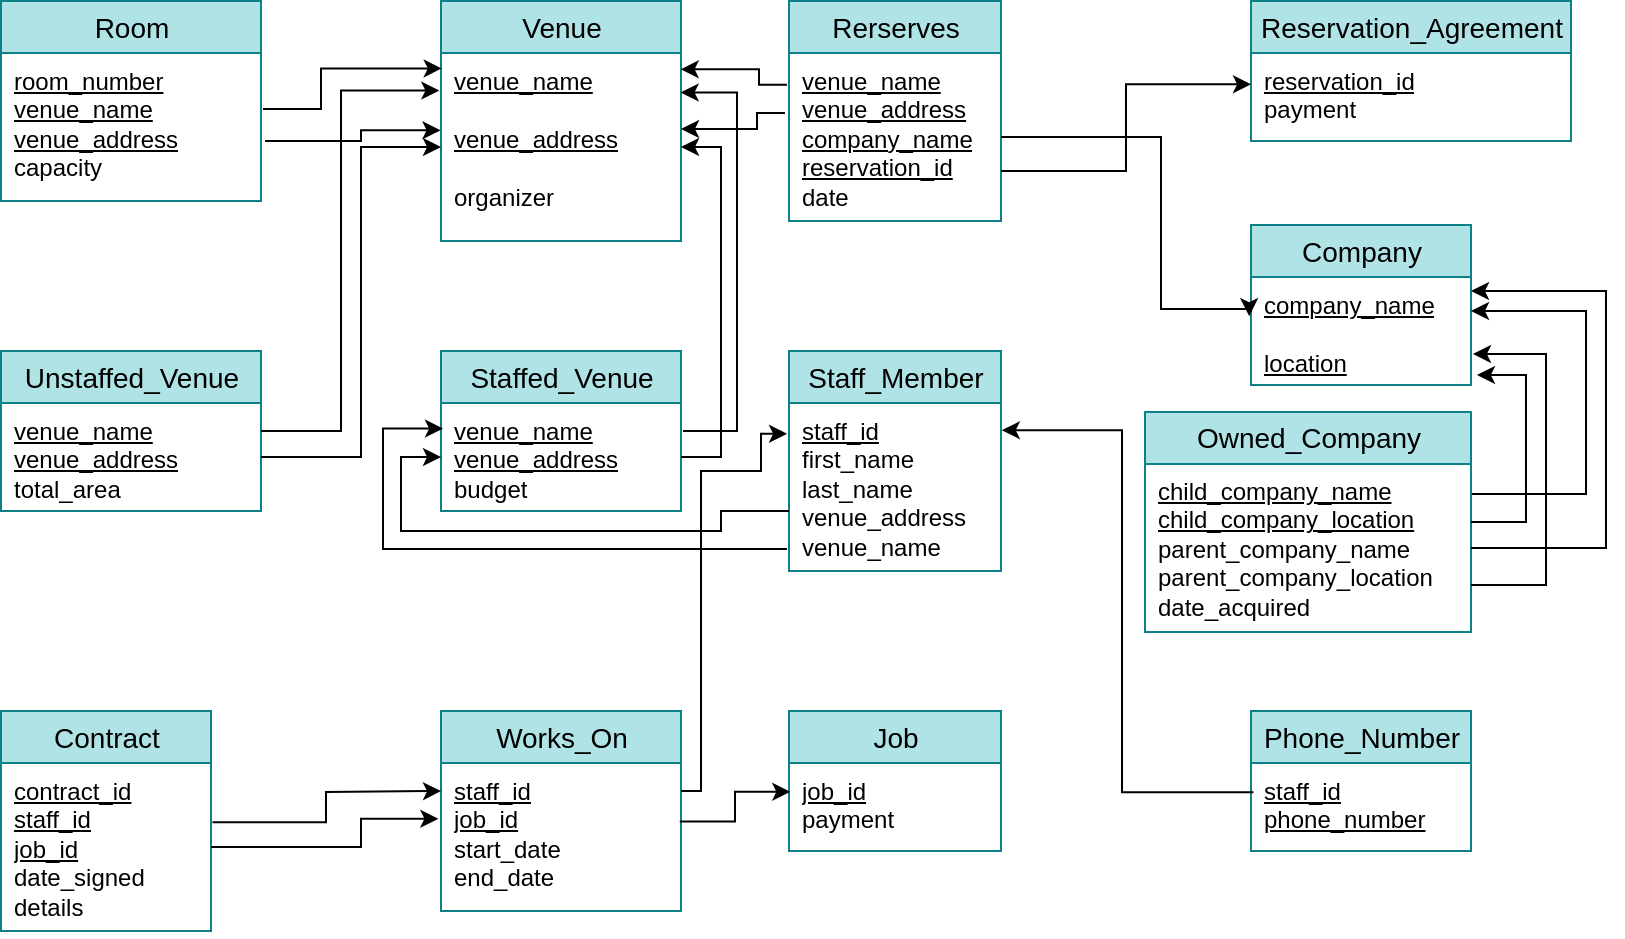 <mxfile version="12.0.0" type="device" pages="1"><diagram id="aUPY0RWBYy-JAvUy4HVW" name="Page-1"><mxGraphModel dx="1408" dy="736" grid="1" gridSize="10" guides="1" tooltips="1" connect="1" arrows="1" fold="1" page="1" pageScale="1" pageWidth="827" pageHeight="1169" math="0" shadow="0"><root><mxCell id="0"/><mxCell id="1" parent="0"/><mxCell id="3IBJwJVuX106J08DU2sE-1" value="Room" style="swimlane;fontStyle=0;childLayout=stackLayout;horizontal=1;startSize=26;fillColor=#b0e3e6;horizontalStack=0;resizeParent=1;resizeParentMax=0;resizeLast=0;collapsible=1;marginBottom=0;swimlaneFillColor=#ffffff;align=center;fontSize=14;strokeColor=#0e8088;whiteSpace=wrap;" parent="1" vertex="1"><mxGeometry x="17.5" y="83.5" width="130" height="100" as="geometry"/></mxCell><mxCell id="3IBJwJVuX106J08DU2sE-2" value="&lt;u&gt;room_number&lt;br&gt;venue_name&lt;/u&gt;&lt;br&gt;&lt;u&gt;venue_address&lt;/u&gt;&lt;br&gt;capacity" style="text;strokeColor=none;fillColor=none;spacingLeft=4;spacingRight=4;overflow=hidden;rotatable=0;points=[[0,0.5],[1,0.5]];portConstraint=eastwest;fontSize=12;html=1;" parent="3IBJwJVuX106J08DU2sE-1" vertex="1"><mxGeometry y="26" width="130" height="74" as="geometry"/></mxCell><mxCell id="3IBJwJVuX106J08DU2sE-5" value="Venue" style="swimlane;fontStyle=0;childLayout=stackLayout;horizontal=1;startSize=26;fillColor=#b0e3e6;horizontalStack=0;resizeParent=1;resizeParentMax=0;resizeLast=0;collapsible=1;marginBottom=0;swimlaneFillColor=#ffffff;align=center;fontSize=14;strokeColor=#0e8088;whiteSpace=wrap;" parent="1" vertex="1"><mxGeometry x="237.5" y="83.5" width="120" height="120" as="geometry"/></mxCell><mxCell id="3IBJwJVuX106J08DU2sE-6" value="&lt;u&gt;venue_name&lt;br&gt;&lt;/u&gt;&lt;br&gt;&lt;u&gt;venue_address&lt;/u&gt;&lt;br&gt;&lt;br&gt;organizer" style="text;strokeColor=none;fillColor=none;spacingLeft=4;spacingRight=4;overflow=hidden;rotatable=0;points=[[0,0.5],[1,0.5]];portConstraint=eastwest;fontSize=12;html=1;" parent="3IBJwJVuX106J08DU2sE-5" vertex="1"><mxGeometry y="26" width="120" height="94" as="geometry"/></mxCell><mxCell id="3IBJwJVuX106J08DU2sE-7" value="Rerserves" style="swimlane;fontStyle=0;childLayout=stackLayout;horizontal=1;startSize=26;fillColor=#b0e3e6;horizontalStack=0;resizeParent=1;resizeParentMax=0;resizeLast=0;collapsible=1;marginBottom=0;swimlaneFillColor=#ffffff;align=center;fontSize=14;strokeColor=#0e8088;whiteSpace=wrap;" parent="1" vertex="1"><mxGeometry x="411.5" y="83.5" width="106" height="110" as="geometry"/></mxCell><mxCell id="3IBJwJVuX106J08DU2sE-8" value="&lt;u&gt;venue_name&lt;/u&gt;&lt;br&gt;&lt;u&gt;venue_address&lt;/u&gt;&lt;br&gt;&lt;u&gt;company_name&lt;/u&gt;&lt;br&gt;&lt;u&gt;reservation_id&lt;/u&gt;&lt;br&gt;date" style="text;strokeColor=none;fillColor=none;spacingLeft=4;spacingRight=4;overflow=hidden;rotatable=0;points=[[0,0.5],[1,0.5]];portConstraint=eastwest;fontSize=12;html=1;" parent="3IBJwJVuX106J08DU2sE-7" vertex="1"><mxGeometry y="26" width="106" height="84" as="geometry"/></mxCell><mxCell id="3IBJwJVuX106J08DU2sE-9" value="Reservation_Agreement" style="swimlane;fontStyle=0;childLayout=stackLayout;horizontal=1;startSize=26;fillColor=#b0e3e6;horizontalStack=0;resizeParent=1;resizeParentMax=0;resizeLast=0;collapsible=1;marginBottom=0;swimlaneFillColor=#ffffff;align=center;fontSize=14;strokeColor=#0e8088;whiteSpace=wrap;" parent="1" vertex="1"><mxGeometry x="642.5" y="83.5" width="160" height="70" as="geometry"/></mxCell><mxCell id="3IBJwJVuX106J08DU2sE-10" value="&lt;u&gt;reservation_id&lt;/u&gt;&lt;br&gt;payment" style="text;strokeColor=none;fillColor=none;spacingLeft=4;spacingRight=4;overflow=hidden;rotatable=0;points=[[0,0.5],[1,0.5]];portConstraint=eastwest;fontSize=12;html=1;" parent="3IBJwJVuX106J08DU2sE-9" vertex="1"><mxGeometry y="26" width="160" height="44" as="geometry"/></mxCell><mxCell id="3IBJwJVuX106J08DU2sE-11" value="Company" style="swimlane;fontStyle=0;childLayout=stackLayout;horizontal=1;startSize=26;fillColor=#b0e3e6;horizontalStack=0;resizeParent=1;resizeParentMax=0;resizeLast=0;collapsible=1;marginBottom=0;swimlaneFillColor=#ffffff;align=center;fontSize=14;strokeColor=#0e8088;whiteSpace=wrap;" parent="1" vertex="1"><mxGeometry x="642.5" y="195.5" width="110" height="80" as="geometry"/></mxCell><mxCell id="3IBJwJVuX106J08DU2sE-12" value="&lt;u&gt;company_name&lt;/u&gt;&lt;br&gt;&lt;u&gt;&lt;br&gt;location&lt;/u&gt;" style="text;strokeColor=none;fillColor=none;spacingLeft=4;spacingRight=4;overflow=hidden;rotatable=0;points=[[0,0.5],[1,0.5]];portConstraint=eastwest;fontSize=12;html=1;" parent="3IBJwJVuX106J08DU2sE-11" vertex="1"><mxGeometry y="26" width="110" height="54" as="geometry"/></mxCell><mxCell id="3IBJwJVuX106J08DU2sE-13" value="Owned_Company" style="swimlane;fontStyle=0;childLayout=stackLayout;horizontal=1;startSize=26;fillColor=#b0e3e6;horizontalStack=0;resizeParent=1;resizeParentMax=0;resizeLast=0;collapsible=1;marginBottom=0;swimlaneFillColor=#ffffff;align=center;fontSize=14;strokeColor=#0e8088;whiteSpace=wrap;" parent="1" vertex="1"><mxGeometry x="589.5" y="289" width="163" height="110" as="geometry"/></mxCell><mxCell id="3IBJwJVuX106J08DU2sE-14" value="&lt;u&gt;child_company_name&lt;/u&gt;&lt;br&gt;&lt;u&gt;child_company_location&lt;/u&gt;&lt;br&gt;parent_company_name&lt;br&gt;parent_company_location&lt;br&gt;date_acquired" style="text;strokeColor=none;fillColor=none;spacingLeft=4;spacingRight=4;overflow=hidden;rotatable=0;points=[[0,0.5],[1,0.5]];portConstraint=eastwest;fontSize=12;html=1;" parent="3IBJwJVuX106J08DU2sE-13" vertex="1"><mxGeometry y="26" width="163" height="84" as="geometry"/></mxCell><mxCell id="3IBJwJVuX106J08DU2sE-15" value="Unstaffed_Venue" style="swimlane;fontStyle=0;childLayout=stackLayout;horizontal=1;startSize=26;fillColor=#b0e3e6;horizontalStack=0;resizeParent=1;resizeParentMax=0;resizeLast=0;collapsible=1;marginBottom=0;swimlaneFillColor=#ffffff;align=center;fontSize=14;strokeColor=#0e8088;whiteSpace=wrap;" parent="1" vertex="1"><mxGeometry x="17.5" y="258.5" width="130" height="80" as="geometry"/></mxCell><mxCell id="3IBJwJVuX106J08DU2sE-16" value="&lt;u&gt;venue_name&lt;/u&gt;&lt;br&gt;&lt;u&gt;venue_address&lt;/u&gt;&lt;br&gt;total_area" style="text;strokeColor=none;fillColor=none;spacingLeft=4;spacingRight=4;overflow=hidden;rotatable=0;points=[[0,0.5],[1,0.5]];portConstraint=eastwest;fontSize=12;html=1;" parent="3IBJwJVuX106J08DU2sE-15" vertex="1"><mxGeometry y="26" width="130" height="54" as="geometry"/></mxCell><mxCell id="3IBJwJVuX106J08DU2sE-17" value="Staffed_Venue" style="swimlane;fontStyle=0;childLayout=stackLayout;horizontal=1;startSize=26;fillColor=#b0e3e6;horizontalStack=0;resizeParent=1;resizeParentMax=0;resizeLast=0;collapsible=1;marginBottom=0;swimlaneFillColor=#ffffff;align=center;fontSize=14;strokeColor=#0e8088;whiteSpace=wrap;" parent="1" vertex="1"><mxGeometry x="237.5" y="258.5" width="120" height="80" as="geometry"/></mxCell><mxCell id="3IBJwJVuX106J08DU2sE-18" value="&lt;u&gt;venue_name&lt;/u&gt;&lt;br&gt;&lt;u&gt;venue_address&lt;/u&gt;&lt;br&gt;budget" style="text;strokeColor=none;fillColor=none;spacingLeft=4;spacingRight=4;overflow=hidden;rotatable=0;points=[[0,0.5],[1,0.5]];portConstraint=eastwest;fontSize=12;html=1;" parent="3IBJwJVuX106J08DU2sE-17" vertex="1"><mxGeometry y="26" width="120" height="54" as="geometry"/></mxCell><mxCell id="3IBJwJVuX106J08DU2sE-19" value="Staff_Member" style="swimlane;fontStyle=0;childLayout=stackLayout;horizontal=1;startSize=26;fillColor=#b0e3e6;horizontalStack=0;resizeParent=1;resizeParentMax=0;resizeLast=0;collapsible=1;marginBottom=0;swimlaneFillColor=#ffffff;align=center;fontSize=14;strokeColor=#0e8088;whiteSpace=wrap;" parent="1" vertex="1"><mxGeometry x="411.5" y="258.5" width="106" height="110" as="geometry"/></mxCell><mxCell id="3IBJwJVuX106J08DU2sE-20" value="&lt;u&gt;staff_id&lt;/u&gt;&lt;br&gt;first_name&lt;br&gt;last_name&lt;br&gt;venue_address&lt;br&gt;venue_name&lt;br&gt;" style="text;strokeColor=none;fillColor=none;spacingLeft=4;spacingRight=4;overflow=hidden;rotatable=0;points=[[0,0.5],[1,0.5]];portConstraint=eastwest;fontSize=12;html=1;" parent="3IBJwJVuX106J08DU2sE-19" vertex="1"><mxGeometry y="26" width="106" height="84" as="geometry"/></mxCell><mxCell id="3IBJwJVuX106J08DU2sE-21" value="Phone_Number" style="swimlane;fontStyle=0;childLayout=stackLayout;horizontal=1;startSize=26;fillColor=#b0e3e6;horizontalStack=0;resizeParent=1;resizeParentMax=0;resizeLast=0;collapsible=1;marginBottom=0;swimlaneFillColor=#ffffff;align=center;fontSize=14;strokeColor=#0e8088;whiteSpace=wrap;" parent="1" vertex="1"><mxGeometry x="642.5" y="438.5" width="110" height="70" as="geometry"/></mxCell><mxCell id="3IBJwJVuX106J08DU2sE-22" value="&lt;u&gt;staff_id&lt;br&gt;phone_number&lt;br&gt;&lt;/u&gt;" style="text;strokeColor=none;fillColor=none;spacingLeft=4;spacingRight=4;overflow=hidden;rotatable=0;points=[[0,0.5],[1,0.5]];portConstraint=eastwest;fontSize=12;html=1;" parent="3IBJwJVuX106J08DU2sE-21" vertex="1"><mxGeometry y="26" width="110" height="44" as="geometry"/></mxCell><mxCell id="3IBJwJVuX106J08DU2sE-23" value="Job" style="swimlane;fontStyle=0;childLayout=stackLayout;horizontal=1;startSize=26;fillColor=#b0e3e6;horizontalStack=0;resizeParent=1;resizeParentMax=0;resizeLast=0;collapsible=1;marginBottom=0;swimlaneFillColor=#ffffff;align=center;fontSize=14;strokeColor=#0e8088;whiteSpace=wrap;" parent="1" vertex="1"><mxGeometry x="411.5" y="438.5" width="106" height="70" as="geometry"/></mxCell><mxCell id="3IBJwJVuX106J08DU2sE-24" value="&lt;u&gt;job_id&lt;/u&gt;&lt;br&gt;payment" style="text;strokeColor=none;fillColor=none;spacingLeft=4;spacingRight=4;overflow=hidden;rotatable=0;points=[[0,0.5],[1,0.5]];portConstraint=eastwest;fontSize=12;html=1;" parent="3IBJwJVuX106J08DU2sE-23" vertex="1"><mxGeometry y="26" width="106" height="44" as="geometry"/></mxCell><mxCell id="3IBJwJVuX106J08DU2sE-25" value="Contract" style="swimlane;fontStyle=0;childLayout=stackLayout;horizontal=1;startSize=26;fillColor=#b0e3e6;horizontalStack=0;resizeParent=1;resizeParentMax=0;resizeLast=0;collapsible=1;marginBottom=0;swimlaneFillColor=#ffffff;align=center;fontSize=14;strokeColor=#0e8088;whiteSpace=wrap;" parent="1" vertex="1"><mxGeometry x="17.5" y="438.5" width="105" height="110" as="geometry"/></mxCell><mxCell id="3IBJwJVuX106J08DU2sE-26" value="&lt;u&gt;contract_id&lt;/u&gt;&lt;br&gt;&lt;u&gt;staff_id&lt;/u&gt;&lt;br&gt;&lt;u&gt;job_id&lt;/u&gt;&lt;br&gt;date_signed&lt;br&gt;details" style="text;strokeColor=none;fillColor=none;spacingLeft=4;spacingRight=4;overflow=hidden;rotatable=0;points=[[0,0.5],[1,0.5]];portConstraint=eastwest;fontSize=12;html=1;" parent="3IBJwJVuX106J08DU2sE-25" vertex="1"><mxGeometry y="26" width="105" height="84" as="geometry"/></mxCell><mxCell id="3IBJwJVuX106J08DU2sE-27" value="Works_On" style="swimlane;fontStyle=0;childLayout=stackLayout;horizontal=1;startSize=26;fillColor=#b0e3e6;horizontalStack=0;resizeParent=1;resizeParentMax=0;resizeLast=0;collapsible=1;marginBottom=0;swimlaneFillColor=#ffffff;align=center;fontSize=14;strokeColor=#0e8088;whiteSpace=wrap;" parent="1" vertex="1"><mxGeometry x="237.5" y="438.5" width="120" height="100" as="geometry"/></mxCell><mxCell id="3IBJwJVuX106J08DU2sE-28" value="&lt;u&gt;staff_id&lt;/u&gt;&lt;br&gt;&lt;u&gt;job_id&lt;/u&gt;&lt;br&gt;start_date&lt;br&gt;end_date" style="text;strokeColor=none;fillColor=none;spacingLeft=4;spacingRight=4;overflow=hidden;rotatable=0;points=[[0,0.5],[1,0.5]];portConstraint=eastwest;fontSize=12;html=1;" parent="3IBJwJVuX106J08DU2sE-27" vertex="1"><mxGeometry y="26" width="120" height="74" as="geometry"/></mxCell><mxCell id="3IBJwJVuX106J08DU2sE-29" style="edgeStyle=elbowEdgeStyle;rounded=0;orthogonalLoop=1;jettySize=auto;html=1;entryX=0.003;entryY=0.082;entryDx=0;entryDy=0;entryPerimeter=0;" parent="1" target="3IBJwJVuX106J08DU2sE-6" edge="1"><mxGeometry relative="1" as="geometry"><mxPoint x="148.5" y="137.5" as="sourcePoint"/><Array as="points"><mxPoint x="177.5" y="128.5"/></Array></mxGeometry></mxCell><mxCell id="3IBJwJVuX106J08DU2sE-30" style="edgeStyle=elbowEdgeStyle;rounded=0;orthogonalLoop=1;jettySize=auto;html=1;entryX=-0.002;entryY=0.411;entryDx=0;entryDy=0;entryPerimeter=0;" parent="1" target="3IBJwJVuX106J08DU2sE-6" edge="1"><mxGeometry relative="1" as="geometry"><mxPoint x="149.5" y="153.5" as="sourcePoint"/><mxPoint x="207.429" y="140.5" as="targetPoint"/><Array as="points"><mxPoint x="197.5" y="153.5"/></Array></mxGeometry></mxCell><mxCell id="3IBJwJVuX106J08DU2sE-31" style="edgeStyle=elbowEdgeStyle;rounded=0;orthogonalLoop=1;jettySize=auto;html=1;exitX=0;exitY=0.5;exitDx=0;exitDy=0;entryX=1.005;entryY=0.088;entryDx=0;entryDy=0;entryPerimeter=0;" parent="1" edge="1"><mxGeometry relative="1" as="geometry"><mxPoint x="410.5" y="125.357" as="sourcePoint"/><mxPoint x="357.357" y="117.643" as="targetPoint"/><Array as="points"><mxPoint x="396.5" y="125.5"/></Array></mxGeometry></mxCell><mxCell id="3IBJwJVuX106J08DU2sE-32" style="edgeStyle=elbowEdgeStyle;rounded=0;orthogonalLoop=1;jettySize=auto;html=1;" parent="1" edge="1"><mxGeometry relative="1" as="geometry"><mxPoint x="409.5" y="139.5" as="sourcePoint"/><mxPoint x="357.5" y="147.5" as="targetPoint"/><Array as="points"><mxPoint x="395.5" y="139.5"/></Array></mxGeometry></mxCell><mxCell id="3IBJwJVuX106J08DU2sE-33" style="edgeStyle=elbowEdgeStyle;rounded=0;orthogonalLoop=1;jettySize=auto;html=1;startArrow=classic;startFill=1;endArrow=none;endFill=0;exitX=0;exitY=0.356;exitDx=0;exitDy=0;exitPerimeter=0;" parent="1" source="3IBJwJVuX106J08DU2sE-10" edge="1"><mxGeometry relative="1" as="geometry"><mxPoint x="635.5" y="125.5" as="sourcePoint"/><mxPoint x="517.5" y="168.5" as="targetPoint"/></mxGeometry></mxCell><mxCell id="3IBJwJVuX106J08DU2sE-37" style="edgeStyle=orthogonalEdgeStyle;rounded=0;orthogonalLoop=1;jettySize=auto;html=1;startArrow=none;startFill=0;endArrow=classic;endFill=1;" parent="1" edge="1"><mxGeometry relative="1" as="geometry"><mxPoint x="752.5" y="238.5" as="targetPoint"/><Array as="points"><mxPoint x="810" y="330"/><mxPoint x="810" y="239"/></Array><mxPoint x="753" y="330" as="sourcePoint"/></mxGeometry></mxCell><mxCell id="3IBJwJVuX106J08DU2sE-40" style="edgeStyle=orthogonalEdgeStyle;rounded=0;orthogonalLoop=1;jettySize=auto;html=1;entryX=0;entryY=0.5;entryDx=0;entryDy=0;startArrow=none;startFill=0;endArrow=classic;endFill=1;" parent="1" source="3IBJwJVuX106J08DU2sE-16" target="3IBJwJVuX106J08DU2sE-6" edge="1"><mxGeometry relative="1" as="geometry"><Array as="points"><mxPoint x="197.5" y="311.5"/><mxPoint x="197.5" y="156.5"/></Array></mxGeometry></mxCell><mxCell id="3IBJwJVuX106J08DU2sE-41" style="edgeStyle=orthogonalEdgeStyle;rounded=0;orthogonalLoop=1;jettySize=auto;html=1;entryX=-0.007;entryY=0.2;entryDx=0;entryDy=0;entryPerimeter=0;startArrow=none;startFill=0;endArrow=classic;endFill=1;" parent="1" target="3IBJwJVuX106J08DU2sE-6" edge="1"><mxGeometry relative="1" as="geometry"><mxPoint x="147.5" y="298.5" as="sourcePoint"/><Array as="points"><mxPoint x="147.5" y="298.5"/><mxPoint x="187.5" y="298.5"/><mxPoint x="187.5" y="128.5"/></Array></mxGeometry></mxCell><mxCell id="3IBJwJVuX106J08DU2sE-44" style="edgeStyle=orthogonalEdgeStyle;rounded=0;orthogonalLoop=1;jettySize=auto;html=1;startArrow=none;startFill=0;endArrow=classic;endFill=1;entryX=1.016;entryY=0.21;entryDx=0;entryDy=0;entryPerimeter=0;" parent="1" edge="1"><mxGeometry relative="1" as="geometry"><mxPoint x="358.5" y="298.5" as="sourcePoint"/><mxPoint x="357.337" y="129.198" as="targetPoint"/><Array as="points"><mxPoint x="385.5" y="298.5"/><mxPoint x="385.5" y="129.5"/></Array></mxGeometry></mxCell><mxCell id="3IBJwJVuX106J08DU2sE-45" style="edgeStyle=orthogonalEdgeStyle;rounded=0;orthogonalLoop=1;jettySize=auto;html=1;exitX=1;exitY=0.5;exitDx=0;exitDy=0;entryX=1;entryY=0.5;entryDx=0;entryDy=0;startArrow=none;startFill=0;endArrow=classic;endFill=1;" parent="1" source="3IBJwJVuX106J08DU2sE-18" target="3IBJwJVuX106J08DU2sE-6" edge="1"><mxGeometry relative="1" as="geometry"/></mxCell><mxCell id="3IBJwJVuX106J08DU2sE-46" style="edgeStyle=orthogonalEdgeStyle;rounded=0;orthogonalLoop=1;jettySize=auto;html=1;entryX=0;entryY=0.259;entryDx=0;entryDy=0;entryPerimeter=0;startArrow=none;startFill=0;endArrow=classic;endFill=1;" parent="1" edge="1"><mxGeometry relative="1" as="geometry"><mxPoint x="410.5" y="357.5" as="sourcePoint"/><mxPoint x="238.5" y="297.3" as="targetPoint"/><Array as="points"><mxPoint x="208.5" y="357.5"/><mxPoint x="208.5" y="297.5"/></Array></mxGeometry></mxCell><mxCell id="3IBJwJVuX106J08DU2sE-47" style="edgeStyle=orthogonalEdgeStyle;rounded=0;orthogonalLoop=1;jettySize=auto;html=1;entryX=0;entryY=0.5;entryDx=0;entryDy=0;startArrow=none;startFill=0;endArrow=classic;endFill=1;" parent="1" target="3IBJwJVuX106J08DU2sE-18" edge="1"><mxGeometry relative="1" as="geometry"><mxPoint x="411.5" y="338.5" as="sourcePoint"/><Array as="points"><mxPoint x="411.5" y="338.5"/><mxPoint x="377.5" y="338.5"/><mxPoint x="377.5" y="348.5"/><mxPoint x="217.5" y="348.5"/><mxPoint x="217.5" y="311.5"/></Array></mxGeometry></mxCell><mxCell id="3IBJwJVuX106J08DU2sE-53" style="edgeStyle=orthogonalEdgeStyle;rounded=0;orthogonalLoop=1;jettySize=auto;html=1;exitX=0.006;exitY=0.327;exitDx=0;exitDy=0;entryX=0.995;entryY=0.395;entryDx=0;entryDy=0;entryPerimeter=0;startArrow=classic;startFill=1;endArrow=none;endFill=0;exitPerimeter=0;" parent="1" source="3IBJwJVuX106J08DU2sE-24" target="3IBJwJVuX106J08DU2sE-28" edge="1"><mxGeometry relative="1" as="geometry"/></mxCell><mxCell id="3IBJwJVuX106J08DU2sE-54" style="edgeStyle=orthogonalEdgeStyle;rounded=0;orthogonalLoop=1;jettySize=auto;html=1;exitX=1.007;exitY=0.352;exitDx=0;exitDy=0;startArrow=none;startFill=0;endArrow=classic;endFill=1;exitPerimeter=0;" parent="1" source="3IBJwJVuX106J08DU2sE-26" edge="1"><mxGeometry relative="1" as="geometry"><mxPoint x="237.5" y="478.5" as="targetPoint"/></mxGeometry></mxCell><mxCell id="3IBJwJVuX106J08DU2sE-57" style="edgeStyle=orthogonalEdgeStyle;rounded=0;orthogonalLoop=1;jettySize=auto;html=1;exitX=1;exitY=0.5;exitDx=0;exitDy=0;entryX=-0.011;entryY=0.377;entryDx=0;entryDy=0;entryPerimeter=0;startArrow=none;startFill=0;endArrow=classic;endFill=1;" parent="1" source="3IBJwJVuX106J08DU2sE-26" target="3IBJwJVuX106J08DU2sE-28" edge="1"><mxGeometry relative="1" as="geometry"><Array as="points"><mxPoint x="197.5" y="506.5"/><mxPoint x="197.5" y="492.5"/></Array></mxGeometry></mxCell><mxCell id="3IBJwJVuX106J08DU2sE-58" style="edgeStyle=orthogonalEdgeStyle;rounded=0;orthogonalLoop=1;jettySize=auto;html=1;entryX=-0.009;entryY=0.183;entryDx=0;entryDy=0;entryPerimeter=0;startArrow=none;startFill=0;endArrow=classic;endFill=1;" parent="1" target="3IBJwJVuX106J08DU2sE-20" edge="1"><mxGeometry relative="1" as="geometry"><mxPoint x="357.5" y="478.5" as="sourcePoint"/><Array as="points"><mxPoint x="367.5" y="478.5"/><mxPoint x="367.5" y="318.5"/><mxPoint x="397.5" y="318.5"/><mxPoint x="397.5" y="299.5"/></Array></mxGeometry></mxCell><mxCell id="EkRlXeXNoYfxgrqtbbuL-1" style="edgeStyle=orthogonalEdgeStyle;rounded=0;orthogonalLoop=1;jettySize=auto;html=1;entryX=1.004;entryY=0.162;entryDx=0;entryDy=0;entryPerimeter=0;exitX=0.011;exitY=0.331;exitDx=0;exitDy=0;exitPerimeter=0;" parent="1" source="3IBJwJVuX106J08DU2sE-22" target="3IBJwJVuX106J08DU2sE-20" edge="1"><mxGeometry relative="1" as="geometry"><mxPoint x="637.5" y="478.5" as="sourcePoint"/><Array as="points"><mxPoint x="578" y="479"/><mxPoint x="578" y="298"/></Array></mxGeometry></mxCell><mxCell id="EkRlXeXNoYfxgrqtbbuL-2" style="edgeStyle=orthogonalEdgeStyle;rounded=0;orthogonalLoop=1;jettySize=auto;html=1;exitX=1;exitY=0.5;exitDx=0;exitDy=0;entryX=-0.008;entryY=0.363;entryDx=0;entryDy=0;entryPerimeter=0;" parent="1" source="3IBJwJVuX106J08DU2sE-8" target="3IBJwJVuX106J08DU2sE-12" edge="1"><mxGeometry relative="1" as="geometry"><Array as="points"><mxPoint x="597.5" y="151.5"/><mxPoint x="597.5" y="237.5"/></Array></mxGeometry></mxCell><mxCell id="EkRlXeXNoYfxgrqtbbuL-4" style="edgeStyle=orthogonalEdgeStyle;rounded=0;orthogonalLoop=1;jettySize=auto;html=1;exitX=1;exitY=0.5;exitDx=0;exitDy=0;" parent="1" source="3IBJwJVuX106J08DU2sE-14" edge="1"><mxGeometry relative="1" as="geometry"><mxPoint x="752.5" y="228.5" as="targetPoint"/><Array as="points"><mxPoint x="820" y="357"/><mxPoint x="820" y="229"/></Array></mxGeometry></mxCell><mxCell id="tAqzlGoeDgq9N7JTMF68-1" style="edgeStyle=orthogonalEdgeStyle;rounded=0;orthogonalLoop=1;jettySize=auto;html=1;startArrow=none;startFill=0;endArrow=classic;endFill=1;entryX=1.027;entryY=0.907;entryDx=0;entryDy=0;entryPerimeter=0;" edge="1" parent="1" target="3IBJwJVuX106J08DU2sE-12"><mxGeometry relative="1" as="geometry"><mxPoint x="752.5" y="253" as="targetPoint"/><Array as="points"><mxPoint x="780" y="344"/><mxPoint x="780" y="270"/></Array><mxPoint x="752.5" y="344" as="sourcePoint"/></mxGeometry></mxCell><mxCell id="tAqzlGoeDgq9N7JTMF68-2" style="edgeStyle=orthogonalEdgeStyle;rounded=0;orthogonalLoop=1;jettySize=auto;html=1;exitX=1;exitY=0.5;exitDx=0;exitDy=0;entryX=1.009;entryY=0.713;entryDx=0;entryDy=0;entryPerimeter=0;" edge="1" parent="1" target="3IBJwJVuX106J08DU2sE-12"><mxGeometry relative="1" as="geometry"><mxPoint x="752.5" y="247.5" as="targetPoint"/><Array as="points"><mxPoint x="790" y="376"/><mxPoint x="790" y="260"/></Array><mxPoint x="752.5" y="375.5" as="sourcePoint"/></mxGeometry></mxCell></root></mxGraphModel></diagram></mxfile>